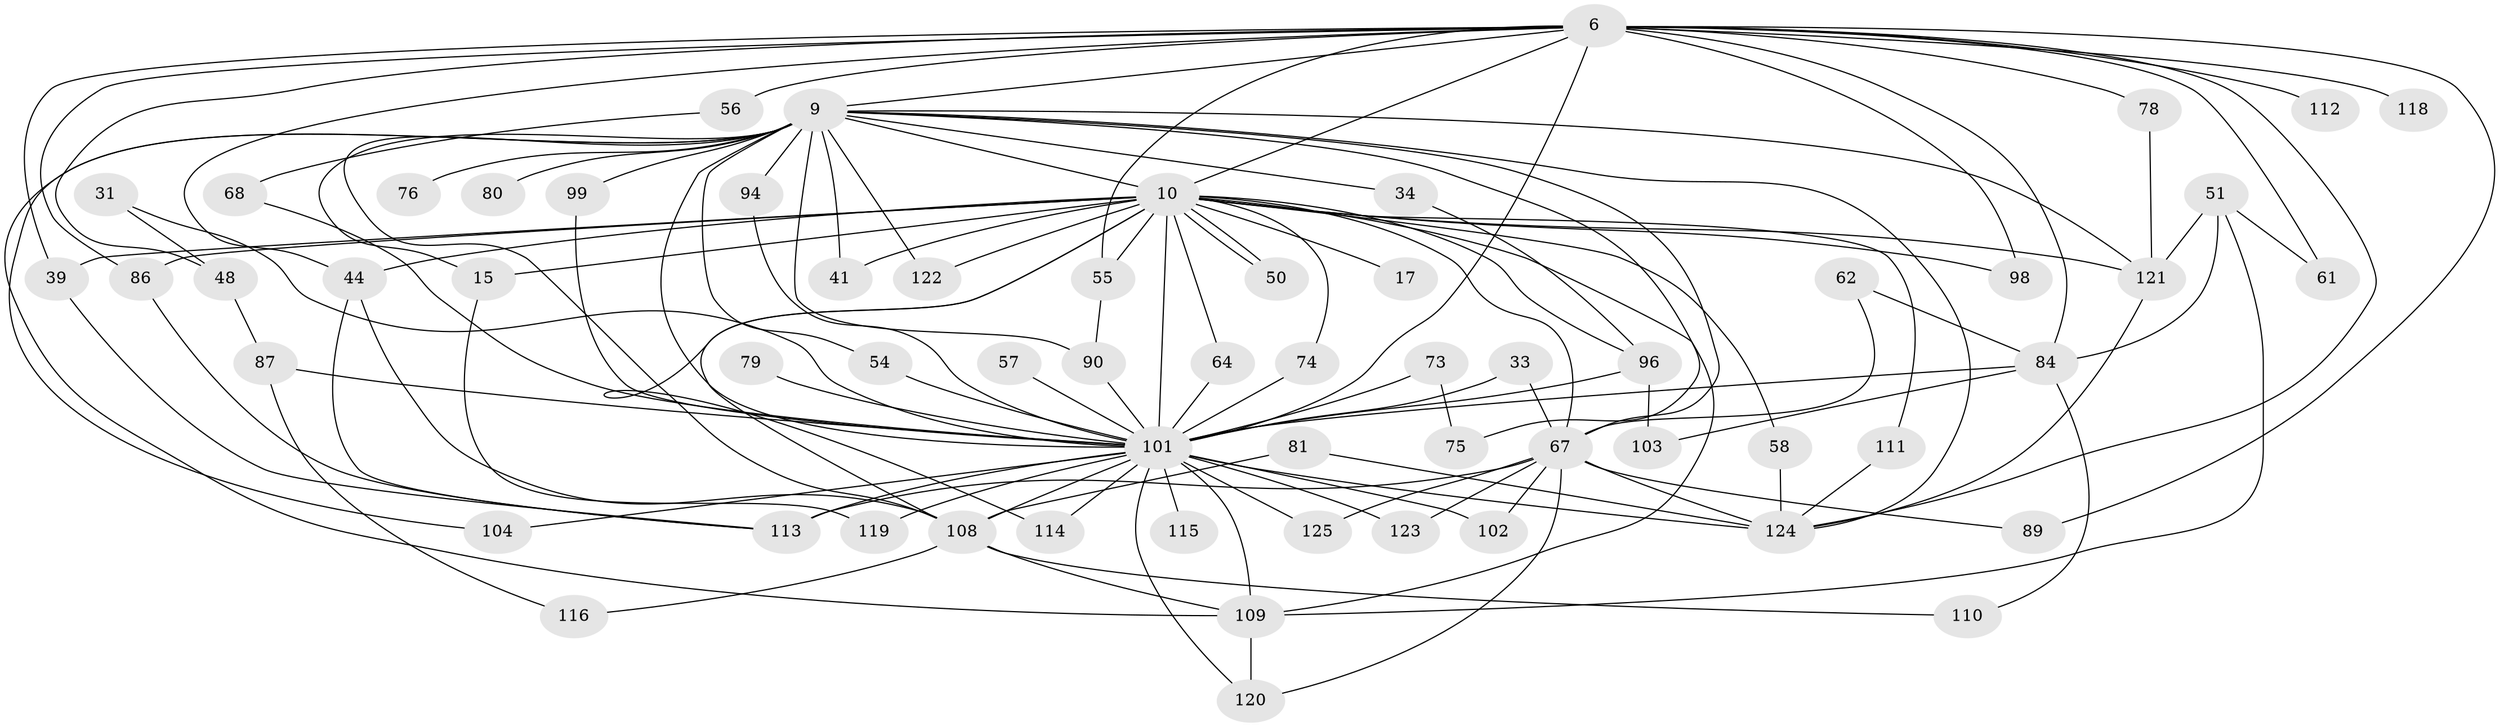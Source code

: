 // original degree distribution, {20: 0.024, 21: 0.008, 15: 0.008, 19: 0.008, 33: 0.008, 23: 0.008, 18: 0.008, 27: 0.008, 6: 0.016, 3: 0.192, 10: 0.008, 5: 0.056, 2: 0.536, 7: 0.016, 9: 0.008, 8: 0.008, 4: 0.08}
// Generated by graph-tools (version 1.1) at 2025/49/03/04/25 21:49:54]
// undirected, 62 vertices, 124 edges
graph export_dot {
graph [start="1"]
  node [color=gray90,style=filled];
  6 [super="+1"];
  9 [super="+5+4"];
  10 [super="+8"];
  15;
  17;
  31;
  33;
  34;
  39 [super="+27"];
  41;
  44 [super="+42"];
  48;
  50;
  51 [super="+47"];
  54;
  55 [super="+38"];
  56;
  57;
  58;
  61;
  62;
  64;
  67 [super="+30+25"];
  68;
  73;
  74;
  75;
  76;
  78;
  79;
  80;
  81;
  84 [super="+77+70"];
  86 [super="+63"];
  87 [super="+85"];
  89;
  90 [super="+23"];
  94;
  96 [super="+16"];
  98 [super="+88"];
  99;
  101 [super="+12+22+7+3"];
  102;
  103;
  104;
  108 [super="+100+105+93"];
  109 [super="+72+91+95"];
  110;
  111;
  112;
  113 [super="+37+49"];
  114;
  115;
  116;
  118;
  119 [super="+117"];
  120 [super="+18+107"];
  121 [super="+97"];
  122 [super="+13"];
  123;
  124 [super="+69+11+106"];
  125;
  6 -- 9 [weight=6];
  6 -- 10 [weight=4];
  6 -- 39;
  6 -- 48;
  6 -- 56 [weight=2];
  6 -- 78;
  6 -- 89;
  6 -- 112 [weight=2];
  6 -- 118 [weight=2];
  6 -- 44 [weight=2];
  6 -- 61;
  6 -- 101 [weight=7];
  6 -- 124;
  6 -- 55;
  6 -- 86;
  6 -- 84 [weight=2];
  6 -- 98;
  9 -- 10 [weight=6];
  9 -- 54;
  9 -- 75;
  9 -- 80 [weight=2];
  9 -- 99;
  9 -- 67 [weight=2];
  9 -- 76 [weight=2];
  9 -- 15;
  9 -- 90 [weight=2];
  9 -- 104;
  9 -- 41;
  9 -- 34;
  9 -- 94;
  9 -- 122;
  9 -- 121 [weight=2];
  9 -- 101 [weight=10];
  9 -- 108 [weight=2];
  9 -- 124 [weight=2];
  9 -- 109;
  10 -- 15;
  10 -- 17 [weight=2];
  10 -- 50;
  10 -- 50;
  10 -- 98;
  10 -- 108 [weight=4];
  10 -- 111;
  10 -- 114;
  10 -- 64;
  10 -- 74;
  10 -- 58;
  10 -- 41;
  10 -- 121 [weight=3];
  10 -- 122 [weight=2];
  10 -- 67 [weight=2];
  10 -- 101 [weight=7];
  10 -- 96;
  10 -- 39;
  10 -- 55;
  10 -- 44;
  10 -- 86;
  10 -- 109 [weight=2];
  15 -- 119;
  31 -- 48;
  31 -- 101 [weight=2];
  33 -- 101;
  33 -- 67;
  34 -- 96;
  39 -- 113;
  44 -- 113;
  44 -- 108;
  48 -- 87;
  51 -- 61;
  51 -- 121;
  51 -- 84;
  51 -- 109 [weight=2];
  54 -- 101;
  55 -- 90;
  56 -- 68;
  57 -- 101;
  58 -- 124;
  62 -- 67;
  62 -- 84;
  64 -- 101;
  67 -- 89;
  67 -- 102;
  67 -- 123;
  67 -- 125;
  67 -- 124;
  67 -- 113 [weight=2];
  67 -- 120 [weight=2];
  68 -- 101;
  73 -- 75;
  73 -- 101 [weight=2];
  74 -- 101;
  78 -- 121;
  79 -- 101;
  81 -- 124;
  81 -- 108;
  84 -- 101 [weight=3];
  84 -- 103;
  84 -- 110;
  86 -- 113;
  87 -- 116;
  87 -- 101 [weight=3];
  90 -- 101;
  94 -- 101;
  96 -- 101 [weight=2];
  96 -- 103;
  99 -- 101;
  101 -- 104;
  101 -- 123;
  101 -- 114;
  101 -- 124 [weight=5];
  101 -- 125;
  101 -- 120 [weight=2];
  101 -- 102;
  101 -- 109 [weight=4];
  101 -- 115;
  101 -- 119 [weight=2];
  101 -- 113 [weight=3];
  101 -- 108 [weight=4];
  108 -- 110;
  108 -- 116;
  108 -- 109;
  109 -- 120;
  111 -- 124;
  121 -- 124;
}
